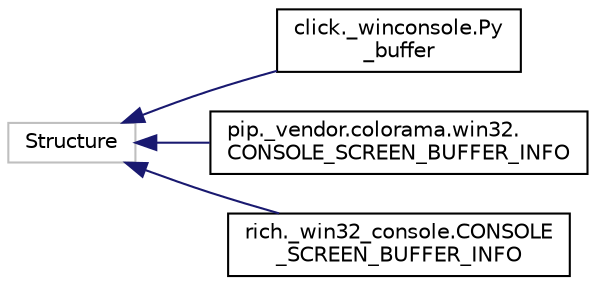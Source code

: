 digraph "Graphical Class Hierarchy"
{
 // LATEX_PDF_SIZE
  edge [fontname="Helvetica",fontsize="10",labelfontname="Helvetica",labelfontsize="10"];
  node [fontname="Helvetica",fontsize="10",shape=record];
  rankdir="LR";
  Node18841 [label="Structure",height=0.2,width=0.4,color="grey75", fillcolor="white", style="filled",tooltip=" "];
  Node18841 -> Node0 [dir="back",color="midnightblue",fontsize="10",style="solid",fontname="Helvetica"];
  Node0 [label="click._winconsole.Py\l_buffer",height=0.2,width=0.4,color="black", fillcolor="white", style="filled",URL="$classclick_1_1__winconsole_1_1Py__buffer.html",tooltip=" "];
  Node18841 -> Node18843 [dir="back",color="midnightblue",fontsize="10",style="solid",fontname="Helvetica"];
  Node18843 [label="pip._vendor.colorama.win32.\lCONSOLE_SCREEN_BUFFER_INFO",height=0.2,width=0.4,color="black", fillcolor="white", style="filled",URL="$classpip_1_1__vendor_1_1colorama_1_1win32_1_1CONSOLE__SCREEN__BUFFER__INFO.html",tooltip=" "];
  Node18841 -> Node18844 [dir="back",color="midnightblue",fontsize="10",style="solid",fontname="Helvetica"];
  Node18844 [label="rich._win32_console.CONSOLE\l_SCREEN_BUFFER_INFO",height=0.2,width=0.4,color="black", fillcolor="white", style="filled",URL="$classrich_1_1__win32__console_1_1CONSOLE__SCREEN__BUFFER__INFO.html",tooltip=" "];
}
